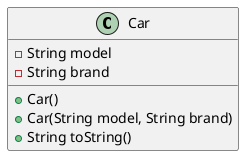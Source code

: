 @startuml
class Car {
	-String model
	-String brand
	+Car()
	+Car(String model, String brand)
	+String toString()
}

@enduml